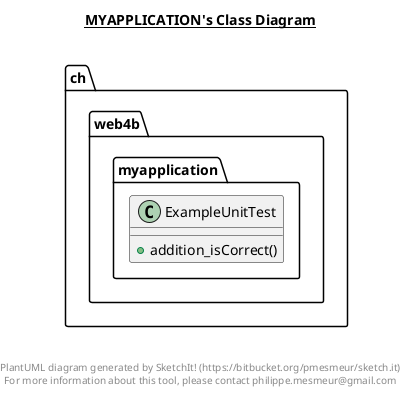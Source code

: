 @startuml

title __MYAPPLICATION's Class Diagram__\n

  package ch.web4b.myapplication {
    class ExampleUnitTest {
        + addition_isCorrect()
    }
  }
  



right footer


PlantUML diagram generated by SketchIt! (https://bitbucket.org/pmesmeur/sketch.it)
For more information about this tool, please contact philippe.mesmeur@gmail.com
endfooter

@enduml
